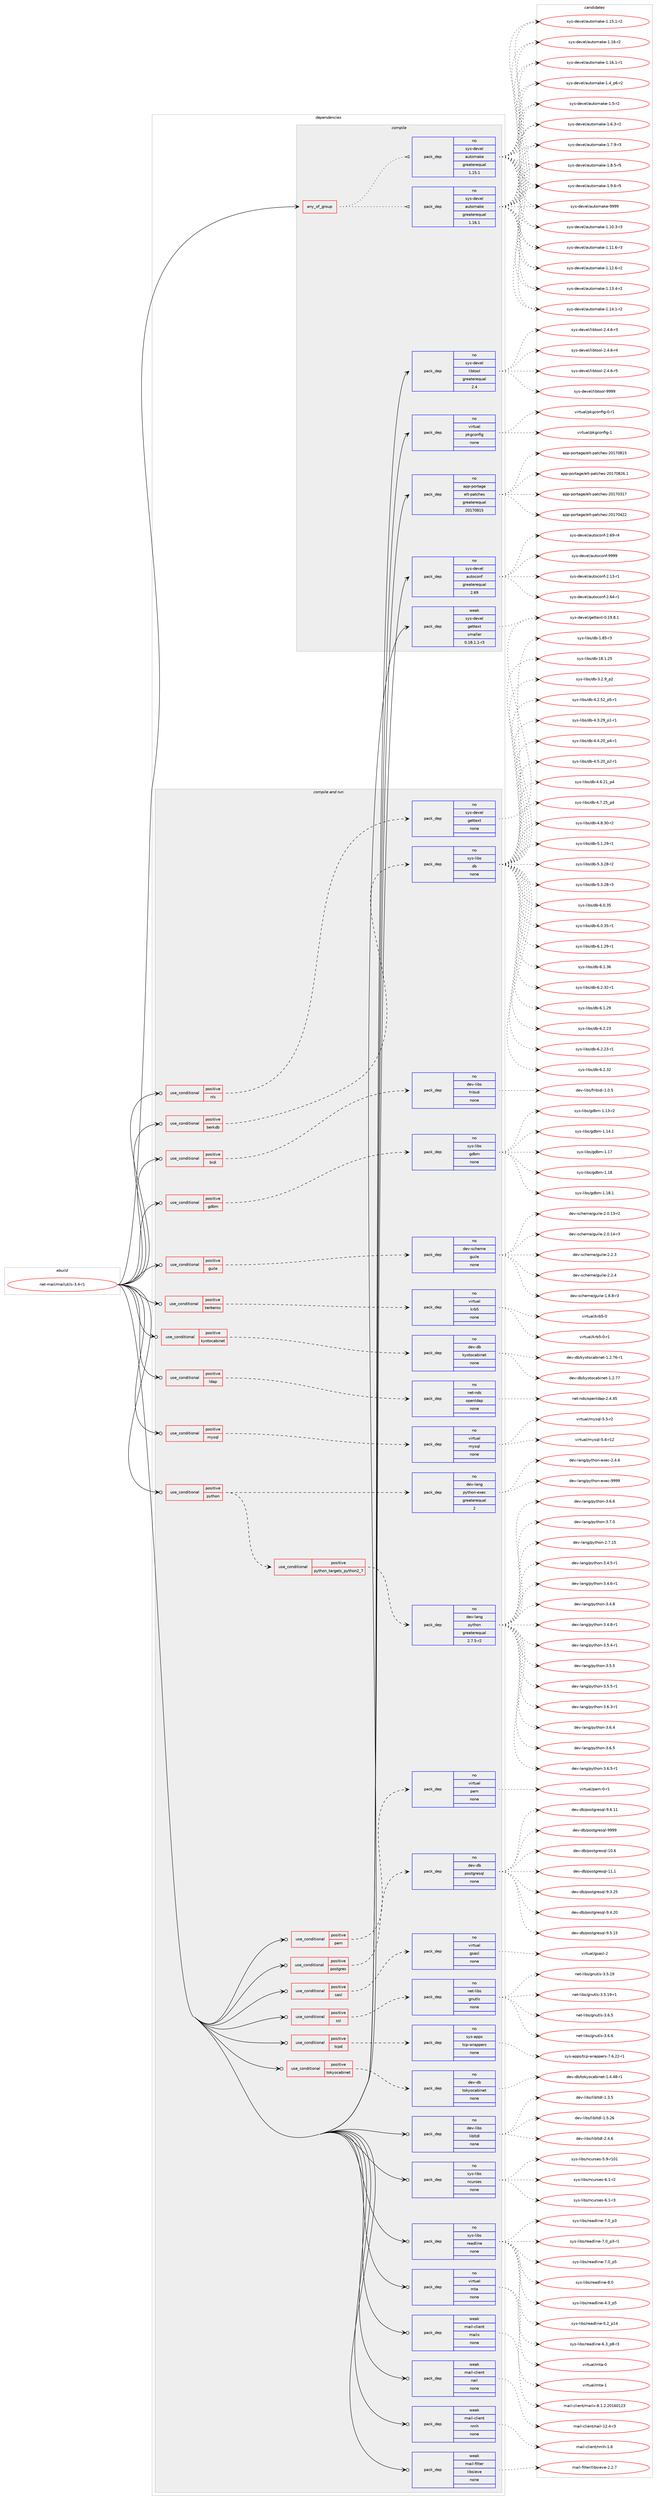 digraph prolog {

# *************
# Graph options
# *************

newrank=true;
concentrate=true;
compound=true;
graph [rankdir=LR,fontname=Helvetica,fontsize=10,ranksep=1.5];#, ranksep=2.5, nodesep=0.2];
edge  [arrowhead=vee];
node  [fontname=Helvetica,fontsize=10];

# **********
# The ebuild
# **********

subgraph cluster_leftcol {
color=gray;
rank=same;
label=<<i>ebuild</i>>;
id [label="net-mail/mailutils-3.4-r1", color=red, width=4, href="../net-mail/mailutils-3.4-r1.svg"];
}

# ****************
# The dependencies
# ****************

subgraph cluster_midcol {
color=gray;
label=<<i>dependencies</i>>;
subgraph cluster_compile {
fillcolor="#eeeeee";
style=filled;
label=<<i>compile</i>>;
subgraph any108 {
dependency3806 [label=<<TABLE BORDER="0" CELLBORDER="1" CELLSPACING="0" CELLPADDING="4"><TR><TD CELLPADDING="10">any_of_group</TD></TR></TABLE>>, shape=none, color=red];subgraph pack3056 {
dependency3807 [label=<<TABLE BORDER="0" CELLBORDER="1" CELLSPACING="0" CELLPADDING="4" WIDTH="220"><TR><TD ROWSPAN="6" CELLPADDING="30">pack_dep</TD></TR><TR><TD WIDTH="110">no</TD></TR><TR><TD>sys-devel</TD></TR><TR><TD>automake</TD></TR><TR><TD>greaterequal</TD></TR><TR><TD>1.16.1</TD></TR></TABLE>>, shape=none, color=blue];
}
dependency3806:e -> dependency3807:w [weight=20,style="dotted",arrowhead="oinv"];
subgraph pack3057 {
dependency3808 [label=<<TABLE BORDER="0" CELLBORDER="1" CELLSPACING="0" CELLPADDING="4" WIDTH="220"><TR><TD ROWSPAN="6" CELLPADDING="30">pack_dep</TD></TR><TR><TD WIDTH="110">no</TD></TR><TR><TD>sys-devel</TD></TR><TR><TD>automake</TD></TR><TR><TD>greaterequal</TD></TR><TR><TD>1.15.1</TD></TR></TABLE>>, shape=none, color=blue];
}
dependency3806:e -> dependency3808:w [weight=20,style="dotted",arrowhead="oinv"];
}
id:e -> dependency3806:w [weight=20,style="solid",arrowhead="vee"];
subgraph pack3058 {
dependency3809 [label=<<TABLE BORDER="0" CELLBORDER="1" CELLSPACING="0" CELLPADDING="4" WIDTH="220"><TR><TD ROWSPAN="6" CELLPADDING="30">pack_dep</TD></TR><TR><TD WIDTH="110">no</TD></TR><TR><TD>app-portage</TD></TR><TR><TD>elt-patches</TD></TR><TR><TD>greaterequal</TD></TR><TR><TD>20170815</TD></TR></TABLE>>, shape=none, color=blue];
}
id:e -> dependency3809:w [weight=20,style="solid",arrowhead="vee"];
subgraph pack3059 {
dependency3810 [label=<<TABLE BORDER="0" CELLBORDER="1" CELLSPACING="0" CELLPADDING="4" WIDTH="220"><TR><TD ROWSPAN="6" CELLPADDING="30">pack_dep</TD></TR><TR><TD WIDTH="110">no</TD></TR><TR><TD>sys-devel</TD></TR><TR><TD>autoconf</TD></TR><TR><TD>greaterequal</TD></TR><TR><TD>2.69</TD></TR></TABLE>>, shape=none, color=blue];
}
id:e -> dependency3810:w [weight=20,style="solid",arrowhead="vee"];
subgraph pack3060 {
dependency3811 [label=<<TABLE BORDER="0" CELLBORDER="1" CELLSPACING="0" CELLPADDING="4" WIDTH="220"><TR><TD ROWSPAN="6" CELLPADDING="30">pack_dep</TD></TR><TR><TD WIDTH="110">no</TD></TR><TR><TD>sys-devel</TD></TR><TR><TD>libtool</TD></TR><TR><TD>greaterequal</TD></TR><TR><TD>2.4</TD></TR></TABLE>>, shape=none, color=blue];
}
id:e -> dependency3811:w [weight=20,style="solid",arrowhead="vee"];
subgraph pack3061 {
dependency3812 [label=<<TABLE BORDER="0" CELLBORDER="1" CELLSPACING="0" CELLPADDING="4" WIDTH="220"><TR><TD ROWSPAN="6" CELLPADDING="30">pack_dep</TD></TR><TR><TD WIDTH="110">no</TD></TR><TR><TD>virtual</TD></TR><TR><TD>pkgconfig</TD></TR><TR><TD>none</TD></TR><TR><TD></TD></TR></TABLE>>, shape=none, color=blue];
}
id:e -> dependency3812:w [weight=20,style="solid",arrowhead="vee"];
subgraph pack3062 {
dependency3813 [label=<<TABLE BORDER="0" CELLBORDER="1" CELLSPACING="0" CELLPADDING="4" WIDTH="220"><TR><TD ROWSPAN="6" CELLPADDING="30">pack_dep</TD></TR><TR><TD WIDTH="110">weak</TD></TR><TR><TD>sys-devel</TD></TR><TR><TD>gettext</TD></TR><TR><TD>smaller</TD></TR><TR><TD>0.18.1.1-r3</TD></TR></TABLE>>, shape=none, color=blue];
}
id:e -> dependency3813:w [weight=20,style="solid",arrowhead="vee"];
}
subgraph cluster_compileandrun {
fillcolor="#eeeeee";
style=filled;
label=<<i>compile and run</i>>;
subgraph cond641 {
dependency3814 [label=<<TABLE BORDER="0" CELLBORDER="1" CELLSPACING="0" CELLPADDING="4"><TR><TD ROWSPAN="3" CELLPADDING="10">use_conditional</TD></TR><TR><TD>positive</TD></TR><TR><TD>berkdb</TD></TR></TABLE>>, shape=none, color=red];
subgraph pack3063 {
dependency3815 [label=<<TABLE BORDER="0" CELLBORDER="1" CELLSPACING="0" CELLPADDING="4" WIDTH="220"><TR><TD ROWSPAN="6" CELLPADDING="30">pack_dep</TD></TR><TR><TD WIDTH="110">no</TD></TR><TR><TD>sys-libs</TD></TR><TR><TD>db</TD></TR><TR><TD>none</TD></TR><TR><TD></TD></TR></TABLE>>, shape=none, color=blue];
}
dependency3814:e -> dependency3815:w [weight=20,style="dashed",arrowhead="vee"];
}
id:e -> dependency3814:w [weight=20,style="solid",arrowhead="odotvee"];
subgraph cond642 {
dependency3816 [label=<<TABLE BORDER="0" CELLBORDER="1" CELLSPACING="0" CELLPADDING="4"><TR><TD ROWSPAN="3" CELLPADDING="10">use_conditional</TD></TR><TR><TD>positive</TD></TR><TR><TD>bidi</TD></TR></TABLE>>, shape=none, color=red];
subgraph pack3064 {
dependency3817 [label=<<TABLE BORDER="0" CELLBORDER="1" CELLSPACING="0" CELLPADDING="4" WIDTH="220"><TR><TD ROWSPAN="6" CELLPADDING="30">pack_dep</TD></TR><TR><TD WIDTH="110">no</TD></TR><TR><TD>dev-libs</TD></TR><TR><TD>fribidi</TD></TR><TR><TD>none</TD></TR><TR><TD></TD></TR></TABLE>>, shape=none, color=blue];
}
dependency3816:e -> dependency3817:w [weight=20,style="dashed",arrowhead="vee"];
}
id:e -> dependency3816:w [weight=20,style="solid",arrowhead="odotvee"];
subgraph cond643 {
dependency3818 [label=<<TABLE BORDER="0" CELLBORDER="1" CELLSPACING="0" CELLPADDING="4"><TR><TD ROWSPAN="3" CELLPADDING="10">use_conditional</TD></TR><TR><TD>positive</TD></TR><TR><TD>gdbm</TD></TR></TABLE>>, shape=none, color=red];
subgraph pack3065 {
dependency3819 [label=<<TABLE BORDER="0" CELLBORDER="1" CELLSPACING="0" CELLPADDING="4" WIDTH="220"><TR><TD ROWSPAN="6" CELLPADDING="30">pack_dep</TD></TR><TR><TD WIDTH="110">no</TD></TR><TR><TD>sys-libs</TD></TR><TR><TD>gdbm</TD></TR><TR><TD>none</TD></TR><TR><TD></TD></TR></TABLE>>, shape=none, color=blue];
}
dependency3818:e -> dependency3819:w [weight=20,style="dashed",arrowhead="vee"];
}
id:e -> dependency3818:w [weight=20,style="solid",arrowhead="odotvee"];
subgraph cond644 {
dependency3820 [label=<<TABLE BORDER="0" CELLBORDER="1" CELLSPACING="0" CELLPADDING="4"><TR><TD ROWSPAN="3" CELLPADDING="10">use_conditional</TD></TR><TR><TD>positive</TD></TR><TR><TD>guile</TD></TR></TABLE>>, shape=none, color=red];
subgraph pack3066 {
dependency3821 [label=<<TABLE BORDER="0" CELLBORDER="1" CELLSPACING="0" CELLPADDING="4" WIDTH="220"><TR><TD ROWSPAN="6" CELLPADDING="30">pack_dep</TD></TR><TR><TD WIDTH="110">no</TD></TR><TR><TD>dev-scheme</TD></TR><TR><TD>guile</TD></TR><TR><TD>none</TD></TR><TR><TD></TD></TR></TABLE>>, shape=none, color=blue];
}
dependency3820:e -> dependency3821:w [weight=20,style="dashed",arrowhead="vee"];
}
id:e -> dependency3820:w [weight=20,style="solid",arrowhead="odotvee"];
subgraph cond645 {
dependency3822 [label=<<TABLE BORDER="0" CELLBORDER="1" CELLSPACING="0" CELLPADDING="4"><TR><TD ROWSPAN="3" CELLPADDING="10">use_conditional</TD></TR><TR><TD>positive</TD></TR><TR><TD>kerberos</TD></TR></TABLE>>, shape=none, color=red];
subgraph pack3067 {
dependency3823 [label=<<TABLE BORDER="0" CELLBORDER="1" CELLSPACING="0" CELLPADDING="4" WIDTH="220"><TR><TD ROWSPAN="6" CELLPADDING="30">pack_dep</TD></TR><TR><TD WIDTH="110">no</TD></TR><TR><TD>virtual</TD></TR><TR><TD>krb5</TD></TR><TR><TD>none</TD></TR><TR><TD></TD></TR></TABLE>>, shape=none, color=blue];
}
dependency3822:e -> dependency3823:w [weight=20,style="dashed",arrowhead="vee"];
}
id:e -> dependency3822:w [weight=20,style="solid",arrowhead="odotvee"];
subgraph cond646 {
dependency3824 [label=<<TABLE BORDER="0" CELLBORDER="1" CELLSPACING="0" CELLPADDING="4"><TR><TD ROWSPAN="3" CELLPADDING="10">use_conditional</TD></TR><TR><TD>positive</TD></TR><TR><TD>kyotocabinet</TD></TR></TABLE>>, shape=none, color=red];
subgraph pack3068 {
dependency3825 [label=<<TABLE BORDER="0" CELLBORDER="1" CELLSPACING="0" CELLPADDING="4" WIDTH="220"><TR><TD ROWSPAN="6" CELLPADDING="30">pack_dep</TD></TR><TR><TD WIDTH="110">no</TD></TR><TR><TD>dev-db</TD></TR><TR><TD>kyotocabinet</TD></TR><TR><TD>none</TD></TR><TR><TD></TD></TR></TABLE>>, shape=none, color=blue];
}
dependency3824:e -> dependency3825:w [weight=20,style="dashed",arrowhead="vee"];
}
id:e -> dependency3824:w [weight=20,style="solid",arrowhead="odotvee"];
subgraph cond647 {
dependency3826 [label=<<TABLE BORDER="0" CELLBORDER="1" CELLSPACING="0" CELLPADDING="4"><TR><TD ROWSPAN="3" CELLPADDING="10">use_conditional</TD></TR><TR><TD>positive</TD></TR><TR><TD>ldap</TD></TR></TABLE>>, shape=none, color=red];
subgraph pack3069 {
dependency3827 [label=<<TABLE BORDER="0" CELLBORDER="1" CELLSPACING="0" CELLPADDING="4" WIDTH="220"><TR><TD ROWSPAN="6" CELLPADDING="30">pack_dep</TD></TR><TR><TD WIDTH="110">no</TD></TR><TR><TD>net-nds</TD></TR><TR><TD>openldap</TD></TR><TR><TD>none</TD></TR><TR><TD></TD></TR></TABLE>>, shape=none, color=blue];
}
dependency3826:e -> dependency3827:w [weight=20,style="dashed",arrowhead="vee"];
}
id:e -> dependency3826:w [weight=20,style="solid",arrowhead="odotvee"];
subgraph cond648 {
dependency3828 [label=<<TABLE BORDER="0" CELLBORDER="1" CELLSPACING="0" CELLPADDING="4"><TR><TD ROWSPAN="3" CELLPADDING="10">use_conditional</TD></TR><TR><TD>positive</TD></TR><TR><TD>mysql</TD></TR></TABLE>>, shape=none, color=red];
subgraph pack3070 {
dependency3829 [label=<<TABLE BORDER="0" CELLBORDER="1" CELLSPACING="0" CELLPADDING="4" WIDTH="220"><TR><TD ROWSPAN="6" CELLPADDING="30">pack_dep</TD></TR><TR><TD WIDTH="110">no</TD></TR><TR><TD>virtual</TD></TR><TR><TD>mysql</TD></TR><TR><TD>none</TD></TR><TR><TD></TD></TR></TABLE>>, shape=none, color=blue];
}
dependency3828:e -> dependency3829:w [weight=20,style="dashed",arrowhead="vee"];
}
id:e -> dependency3828:w [weight=20,style="solid",arrowhead="odotvee"];
subgraph cond649 {
dependency3830 [label=<<TABLE BORDER="0" CELLBORDER="1" CELLSPACING="0" CELLPADDING="4"><TR><TD ROWSPAN="3" CELLPADDING="10">use_conditional</TD></TR><TR><TD>positive</TD></TR><TR><TD>nls</TD></TR></TABLE>>, shape=none, color=red];
subgraph pack3071 {
dependency3831 [label=<<TABLE BORDER="0" CELLBORDER="1" CELLSPACING="0" CELLPADDING="4" WIDTH="220"><TR><TD ROWSPAN="6" CELLPADDING="30">pack_dep</TD></TR><TR><TD WIDTH="110">no</TD></TR><TR><TD>sys-devel</TD></TR><TR><TD>gettext</TD></TR><TR><TD>none</TD></TR><TR><TD></TD></TR></TABLE>>, shape=none, color=blue];
}
dependency3830:e -> dependency3831:w [weight=20,style="dashed",arrowhead="vee"];
}
id:e -> dependency3830:w [weight=20,style="solid",arrowhead="odotvee"];
subgraph cond650 {
dependency3832 [label=<<TABLE BORDER="0" CELLBORDER="1" CELLSPACING="0" CELLPADDING="4"><TR><TD ROWSPAN="3" CELLPADDING="10">use_conditional</TD></TR><TR><TD>positive</TD></TR><TR><TD>pam</TD></TR></TABLE>>, shape=none, color=red];
subgraph pack3072 {
dependency3833 [label=<<TABLE BORDER="0" CELLBORDER="1" CELLSPACING="0" CELLPADDING="4" WIDTH="220"><TR><TD ROWSPAN="6" CELLPADDING="30">pack_dep</TD></TR><TR><TD WIDTH="110">no</TD></TR><TR><TD>virtual</TD></TR><TR><TD>pam</TD></TR><TR><TD>none</TD></TR><TR><TD></TD></TR></TABLE>>, shape=none, color=blue];
}
dependency3832:e -> dependency3833:w [weight=20,style="dashed",arrowhead="vee"];
}
id:e -> dependency3832:w [weight=20,style="solid",arrowhead="odotvee"];
subgraph cond651 {
dependency3834 [label=<<TABLE BORDER="0" CELLBORDER="1" CELLSPACING="0" CELLPADDING="4"><TR><TD ROWSPAN="3" CELLPADDING="10">use_conditional</TD></TR><TR><TD>positive</TD></TR><TR><TD>postgres</TD></TR></TABLE>>, shape=none, color=red];
subgraph pack3073 {
dependency3835 [label=<<TABLE BORDER="0" CELLBORDER="1" CELLSPACING="0" CELLPADDING="4" WIDTH="220"><TR><TD ROWSPAN="6" CELLPADDING="30">pack_dep</TD></TR><TR><TD WIDTH="110">no</TD></TR><TR><TD>dev-db</TD></TR><TR><TD>postgresql</TD></TR><TR><TD>none</TD></TR><TR><TD></TD></TR></TABLE>>, shape=none, color=blue];
}
dependency3834:e -> dependency3835:w [weight=20,style="dashed",arrowhead="vee"];
}
id:e -> dependency3834:w [weight=20,style="solid",arrowhead="odotvee"];
subgraph cond652 {
dependency3836 [label=<<TABLE BORDER="0" CELLBORDER="1" CELLSPACING="0" CELLPADDING="4"><TR><TD ROWSPAN="3" CELLPADDING="10">use_conditional</TD></TR><TR><TD>positive</TD></TR><TR><TD>python</TD></TR></TABLE>>, shape=none, color=red];
subgraph cond653 {
dependency3837 [label=<<TABLE BORDER="0" CELLBORDER="1" CELLSPACING="0" CELLPADDING="4"><TR><TD ROWSPAN="3" CELLPADDING="10">use_conditional</TD></TR><TR><TD>positive</TD></TR><TR><TD>python_targets_python2_7</TD></TR></TABLE>>, shape=none, color=red];
subgraph pack3074 {
dependency3838 [label=<<TABLE BORDER="0" CELLBORDER="1" CELLSPACING="0" CELLPADDING="4" WIDTH="220"><TR><TD ROWSPAN="6" CELLPADDING="30">pack_dep</TD></TR><TR><TD WIDTH="110">no</TD></TR><TR><TD>dev-lang</TD></TR><TR><TD>python</TD></TR><TR><TD>greaterequal</TD></TR><TR><TD>2.7.5-r2</TD></TR></TABLE>>, shape=none, color=blue];
}
dependency3837:e -> dependency3838:w [weight=20,style="dashed",arrowhead="vee"];
}
dependency3836:e -> dependency3837:w [weight=20,style="dashed",arrowhead="vee"];
subgraph pack3075 {
dependency3839 [label=<<TABLE BORDER="0" CELLBORDER="1" CELLSPACING="0" CELLPADDING="4" WIDTH="220"><TR><TD ROWSPAN="6" CELLPADDING="30">pack_dep</TD></TR><TR><TD WIDTH="110">no</TD></TR><TR><TD>dev-lang</TD></TR><TR><TD>python-exec</TD></TR><TR><TD>greaterequal</TD></TR><TR><TD>2</TD></TR></TABLE>>, shape=none, color=blue];
}
dependency3836:e -> dependency3839:w [weight=20,style="dashed",arrowhead="vee"];
}
id:e -> dependency3836:w [weight=20,style="solid",arrowhead="odotvee"];
subgraph cond654 {
dependency3840 [label=<<TABLE BORDER="0" CELLBORDER="1" CELLSPACING="0" CELLPADDING="4"><TR><TD ROWSPAN="3" CELLPADDING="10">use_conditional</TD></TR><TR><TD>positive</TD></TR><TR><TD>sasl</TD></TR></TABLE>>, shape=none, color=red];
subgraph pack3076 {
dependency3841 [label=<<TABLE BORDER="0" CELLBORDER="1" CELLSPACING="0" CELLPADDING="4" WIDTH="220"><TR><TD ROWSPAN="6" CELLPADDING="30">pack_dep</TD></TR><TR><TD WIDTH="110">no</TD></TR><TR><TD>virtual</TD></TR><TR><TD>gsasl</TD></TR><TR><TD>none</TD></TR><TR><TD></TD></TR></TABLE>>, shape=none, color=blue];
}
dependency3840:e -> dependency3841:w [weight=20,style="dashed",arrowhead="vee"];
}
id:e -> dependency3840:w [weight=20,style="solid",arrowhead="odotvee"];
subgraph cond655 {
dependency3842 [label=<<TABLE BORDER="0" CELLBORDER="1" CELLSPACING="0" CELLPADDING="4"><TR><TD ROWSPAN="3" CELLPADDING="10">use_conditional</TD></TR><TR><TD>positive</TD></TR><TR><TD>ssl</TD></TR></TABLE>>, shape=none, color=red];
subgraph pack3077 {
dependency3843 [label=<<TABLE BORDER="0" CELLBORDER="1" CELLSPACING="0" CELLPADDING="4" WIDTH="220"><TR><TD ROWSPAN="6" CELLPADDING="30">pack_dep</TD></TR><TR><TD WIDTH="110">no</TD></TR><TR><TD>net-libs</TD></TR><TR><TD>gnutls</TD></TR><TR><TD>none</TD></TR><TR><TD></TD></TR></TABLE>>, shape=none, color=blue];
}
dependency3842:e -> dependency3843:w [weight=20,style="dashed",arrowhead="vee"];
}
id:e -> dependency3842:w [weight=20,style="solid",arrowhead="odotvee"];
subgraph cond656 {
dependency3844 [label=<<TABLE BORDER="0" CELLBORDER="1" CELLSPACING="0" CELLPADDING="4"><TR><TD ROWSPAN="3" CELLPADDING="10">use_conditional</TD></TR><TR><TD>positive</TD></TR><TR><TD>tcpd</TD></TR></TABLE>>, shape=none, color=red];
subgraph pack3078 {
dependency3845 [label=<<TABLE BORDER="0" CELLBORDER="1" CELLSPACING="0" CELLPADDING="4" WIDTH="220"><TR><TD ROWSPAN="6" CELLPADDING="30">pack_dep</TD></TR><TR><TD WIDTH="110">no</TD></TR><TR><TD>sys-apps</TD></TR><TR><TD>tcp-wrappers</TD></TR><TR><TD>none</TD></TR><TR><TD></TD></TR></TABLE>>, shape=none, color=blue];
}
dependency3844:e -> dependency3845:w [weight=20,style="dashed",arrowhead="vee"];
}
id:e -> dependency3844:w [weight=20,style="solid",arrowhead="odotvee"];
subgraph cond657 {
dependency3846 [label=<<TABLE BORDER="0" CELLBORDER="1" CELLSPACING="0" CELLPADDING="4"><TR><TD ROWSPAN="3" CELLPADDING="10">use_conditional</TD></TR><TR><TD>positive</TD></TR><TR><TD>tokyocabinet</TD></TR></TABLE>>, shape=none, color=red];
subgraph pack3079 {
dependency3847 [label=<<TABLE BORDER="0" CELLBORDER="1" CELLSPACING="0" CELLPADDING="4" WIDTH="220"><TR><TD ROWSPAN="6" CELLPADDING="30">pack_dep</TD></TR><TR><TD WIDTH="110">no</TD></TR><TR><TD>dev-db</TD></TR><TR><TD>tokyocabinet</TD></TR><TR><TD>none</TD></TR><TR><TD></TD></TR></TABLE>>, shape=none, color=blue];
}
dependency3846:e -> dependency3847:w [weight=20,style="dashed",arrowhead="vee"];
}
id:e -> dependency3846:w [weight=20,style="solid",arrowhead="odotvee"];
subgraph pack3080 {
dependency3848 [label=<<TABLE BORDER="0" CELLBORDER="1" CELLSPACING="0" CELLPADDING="4" WIDTH="220"><TR><TD ROWSPAN="6" CELLPADDING="30">pack_dep</TD></TR><TR><TD WIDTH="110">no</TD></TR><TR><TD>dev-libs</TD></TR><TR><TD>libltdl</TD></TR><TR><TD>none</TD></TR><TR><TD></TD></TR></TABLE>>, shape=none, color=blue];
}
id:e -> dependency3848:w [weight=20,style="solid",arrowhead="odotvee"];
subgraph pack3081 {
dependency3849 [label=<<TABLE BORDER="0" CELLBORDER="1" CELLSPACING="0" CELLPADDING="4" WIDTH="220"><TR><TD ROWSPAN="6" CELLPADDING="30">pack_dep</TD></TR><TR><TD WIDTH="110">no</TD></TR><TR><TD>sys-libs</TD></TR><TR><TD>ncurses</TD></TR><TR><TD>none</TD></TR><TR><TD></TD></TR></TABLE>>, shape=none, color=blue];
}
id:e -> dependency3849:w [weight=20,style="solid",arrowhead="odotvee"];
subgraph pack3082 {
dependency3850 [label=<<TABLE BORDER="0" CELLBORDER="1" CELLSPACING="0" CELLPADDING="4" WIDTH="220"><TR><TD ROWSPAN="6" CELLPADDING="30">pack_dep</TD></TR><TR><TD WIDTH="110">no</TD></TR><TR><TD>sys-libs</TD></TR><TR><TD>readline</TD></TR><TR><TD>none</TD></TR><TR><TD></TD></TR></TABLE>>, shape=none, color=blue];
}
id:e -> dependency3850:w [weight=20,style="solid",arrowhead="odotvee"];
subgraph pack3083 {
dependency3851 [label=<<TABLE BORDER="0" CELLBORDER="1" CELLSPACING="0" CELLPADDING="4" WIDTH="220"><TR><TD ROWSPAN="6" CELLPADDING="30">pack_dep</TD></TR><TR><TD WIDTH="110">no</TD></TR><TR><TD>virtual</TD></TR><TR><TD>mta</TD></TR><TR><TD>none</TD></TR><TR><TD></TD></TR></TABLE>>, shape=none, color=blue];
}
id:e -> dependency3851:w [weight=20,style="solid",arrowhead="odotvee"];
subgraph pack3084 {
dependency3852 [label=<<TABLE BORDER="0" CELLBORDER="1" CELLSPACING="0" CELLPADDING="4" WIDTH="220"><TR><TD ROWSPAN="6" CELLPADDING="30">pack_dep</TD></TR><TR><TD WIDTH="110">weak</TD></TR><TR><TD>mail-client</TD></TR><TR><TD>mailx</TD></TR><TR><TD>none</TD></TR><TR><TD></TD></TR></TABLE>>, shape=none, color=blue];
}
id:e -> dependency3852:w [weight=20,style="solid",arrowhead="odotvee"];
subgraph pack3085 {
dependency3853 [label=<<TABLE BORDER="0" CELLBORDER="1" CELLSPACING="0" CELLPADDING="4" WIDTH="220"><TR><TD ROWSPAN="6" CELLPADDING="30">pack_dep</TD></TR><TR><TD WIDTH="110">weak</TD></TR><TR><TD>mail-client</TD></TR><TR><TD>nail</TD></TR><TR><TD>none</TD></TR><TR><TD></TD></TR></TABLE>>, shape=none, color=blue];
}
id:e -> dependency3853:w [weight=20,style="solid",arrowhead="odotvee"];
subgraph pack3086 {
dependency3854 [label=<<TABLE BORDER="0" CELLBORDER="1" CELLSPACING="0" CELLPADDING="4" WIDTH="220"><TR><TD ROWSPAN="6" CELLPADDING="30">pack_dep</TD></TR><TR><TD WIDTH="110">weak</TD></TR><TR><TD>mail-client</TD></TR><TR><TD>nmh</TD></TR><TR><TD>none</TD></TR><TR><TD></TD></TR></TABLE>>, shape=none, color=blue];
}
id:e -> dependency3854:w [weight=20,style="solid",arrowhead="odotvee"];
subgraph pack3087 {
dependency3855 [label=<<TABLE BORDER="0" CELLBORDER="1" CELLSPACING="0" CELLPADDING="4" WIDTH="220"><TR><TD ROWSPAN="6" CELLPADDING="30">pack_dep</TD></TR><TR><TD WIDTH="110">weak</TD></TR><TR><TD>mail-filter</TD></TR><TR><TD>libsieve</TD></TR><TR><TD>none</TD></TR><TR><TD></TD></TR></TABLE>>, shape=none, color=blue];
}
id:e -> dependency3855:w [weight=20,style="solid",arrowhead="odotvee"];
}
subgraph cluster_run {
fillcolor="#eeeeee";
style=filled;
label=<<i>run</i>>;
}
}

# **************
# The candidates
# **************

subgraph cluster_choices {
rank=same;
color=gray;
label=<<i>candidates</i>>;

subgraph choice3056 {
color=black;
nodesep=1;
choice11512111545100101118101108479711711611110997107101454946494846514511451 [label="sys-devel/automake-1.10.3-r3", color=red, width=4,href="../sys-devel/automake-1.10.3-r3.svg"];
choice11512111545100101118101108479711711611110997107101454946494946544511451 [label="sys-devel/automake-1.11.6-r3", color=red, width=4,href="../sys-devel/automake-1.11.6-r3.svg"];
choice11512111545100101118101108479711711611110997107101454946495046544511450 [label="sys-devel/automake-1.12.6-r2", color=red, width=4,href="../sys-devel/automake-1.12.6-r2.svg"];
choice11512111545100101118101108479711711611110997107101454946495146524511450 [label="sys-devel/automake-1.13.4-r2", color=red, width=4,href="../sys-devel/automake-1.13.4-r2.svg"];
choice11512111545100101118101108479711711611110997107101454946495246494511450 [label="sys-devel/automake-1.14.1-r2", color=red, width=4,href="../sys-devel/automake-1.14.1-r2.svg"];
choice11512111545100101118101108479711711611110997107101454946495346494511450 [label="sys-devel/automake-1.15.1-r2", color=red, width=4,href="../sys-devel/automake-1.15.1-r2.svg"];
choice1151211154510010111810110847971171161111099710710145494649544511450 [label="sys-devel/automake-1.16-r2", color=red, width=4,href="../sys-devel/automake-1.16-r2.svg"];
choice11512111545100101118101108479711711611110997107101454946495446494511449 [label="sys-devel/automake-1.16.1-r1", color=red, width=4,href="../sys-devel/automake-1.16.1-r1.svg"];
choice115121115451001011181011084797117116111109971071014549465295112544511450 [label="sys-devel/automake-1.4_p6-r2", color=red, width=4,href="../sys-devel/automake-1.4_p6-r2.svg"];
choice11512111545100101118101108479711711611110997107101454946534511450 [label="sys-devel/automake-1.5-r2", color=red, width=4,href="../sys-devel/automake-1.5-r2.svg"];
choice115121115451001011181011084797117116111109971071014549465446514511450 [label="sys-devel/automake-1.6.3-r2", color=red, width=4,href="../sys-devel/automake-1.6.3-r2.svg"];
choice115121115451001011181011084797117116111109971071014549465546574511451 [label="sys-devel/automake-1.7.9-r3", color=red, width=4,href="../sys-devel/automake-1.7.9-r3.svg"];
choice115121115451001011181011084797117116111109971071014549465646534511453 [label="sys-devel/automake-1.8.5-r5", color=red, width=4,href="../sys-devel/automake-1.8.5-r5.svg"];
choice115121115451001011181011084797117116111109971071014549465746544511453 [label="sys-devel/automake-1.9.6-r5", color=red, width=4,href="../sys-devel/automake-1.9.6-r5.svg"];
choice115121115451001011181011084797117116111109971071014557575757 [label="sys-devel/automake-9999", color=red, width=4,href="../sys-devel/automake-9999.svg"];
dependency3807:e -> choice11512111545100101118101108479711711611110997107101454946494846514511451:w [style=dotted,weight="100"];
dependency3807:e -> choice11512111545100101118101108479711711611110997107101454946494946544511451:w [style=dotted,weight="100"];
dependency3807:e -> choice11512111545100101118101108479711711611110997107101454946495046544511450:w [style=dotted,weight="100"];
dependency3807:e -> choice11512111545100101118101108479711711611110997107101454946495146524511450:w [style=dotted,weight="100"];
dependency3807:e -> choice11512111545100101118101108479711711611110997107101454946495246494511450:w [style=dotted,weight="100"];
dependency3807:e -> choice11512111545100101118101108479711711611110997107101454946495346494511450:w [style=dotted,weight="100"];
dependency3807:e -> choice1151211154510010111810110847971171161111099710710145494649544511450:w [style=dotted,weight="100"];
dependency3807:e -> choice11512111545100101118101108479711711611110997107101454946495446494511449:w [style=dotted,weight="100"];
dependency3807:e -> choice115121115451001011181011084797117116111109971071014549465295112544511450:w [style=dotted,weight="100"];
dependency3807:e -> choice11512111545100101118101108479711711611110997107101454946534511450:w [style=dotted,weight="100"];
dependency3807:e -> choice115121115451001011181011084797117116111109971071014549465446514511450:w [style=dotted,weight="100"];
dependency3807:e -> choice115121115451001011181011084797117116111109971071014549465546574511451:w [style=dotted,weight="100"];
dependency3807:e -> choice115121115451001011181011084797117116111109971071014549465646534511453:w [style=dotted,weight="100"];
dependency3807:e -> choice115121115451001011181011084797117116111109971071014549465746544511453:w [style=dotted,weight="100"];
dependency3807:e -> choice115121115451001011181011084797117116111109971071014557575757:w [style=dotted,weight="100"];
}
subgraph choice3057 {
color=black;
nodesep=1;
choice11512111545100101118101108479711711611110997107101454946494846514511451 [label="sys-devel/automake-1.10.3-r3", color=red, width=4,href="../sys-devel/automake-1.10.3-r3.svg"];
choice11512111545100101118101108479711711611110997107101454946494946544511451 [label="sys-devel/automake-1.11.6-r3", color=red, width=4,href="../sys-devel/automake-1.11.6-r3.svg"];
choice11512111545100101118101108479711711611110997107101454946495046544511450 [label="sys-devel/automake-1.12.6-r2", color=red, width=4,href="../sys-devel/automake-1.12.6-r2.svg"];
choice11512111545100101118101108479711711611110997107101454946495146524511450 [label="sys-devel/automake-1.13.4-r2", color=red, width=4,href="../sys-devel/automake-1.13.4-r2.svg"];
choice11512111545100101118101108479711711611110997107101454946495246494511450 [label="sys-devel/automake-1.14.1-r2", color=red, width=4,href="../sys-devel/automake-1.14.1-r2.svg"];
choice11512111545100101118101108479711711611110997107101454946495346494511450 [label="sys-devel/automake-1.15.1-r2", color=red, width=4,href="../sys-devel/automake-1.15.1-r2.svg"];
choice1151211154510010111810110847971171161111099710710145494649544511450 [label="sys-devel/automake-1.16-r2", color=red, width=4,href="../sys-devel/automake-1.16-r2.svg"];
choice11512111545100101118101108479711711611110997107101454946495446494511449 [label="sys-devel/automake-1.16.1-r1", color=red, width=4,href="../sys-devel/automake-1.16.1-r1.svg"];
choice115121115451001011181011084797117116111109971071014549465295112544511450 [label="sys-devel/automake-1.4_p6-r2", color=red, width=4,href="../sys-devel/automake-1.4_p6-r2.svg"];
choice11512111545100101118101108479711711611110997107101454946534511450 [label="sys-devel/automake-1.5-r2", color=red, width=4,href="../sys-devel/automake-1.5-r2.svg"];
choice115121115451001011181011084797117116111109971071014549465446514511450 [label="sys-devel/automake-1.6.3-r2", color=red, width=4,href="../sys-devel/automake-1.6.3-r2.svg"];
choice115121115451001011181011084797117116111109971071014549465546574511451 [label="sys-devel/automake-1.7.9-r3", color=red, width=4,href="../sys-devel/automake-1.7.9-r3.svg"];
choice115121115451001011181011084797117116111109971071014549465646534511453 [label="sys-devel/automake-1.8.5-r5", color=red, width=4,href="../sys-devel/automake-1.8.5-r5.svg"];
choice115121115451001011181011084797117116111109971071014549465746544511453 [label="sys-devel/automake-1.9.6-r5", color=red, width=4,href="../sys-devel/automake-1.9.6-r5.svg"];
choice115121115451001011181011084797117116111109971071014557575757 [label="sys-devel/automake-9999", color=red, width=4,href="../sys-devel/automake-9999.svg"];
dependency3808:e -> choice11512111545100101118101108479711711611110997107101454946494846514511451:w [style=dotted,weight="100"];
dependency3808:e -> choice11512111545100101118101108479711711611110997107101454946494946544511451:w [style=dotted,weight="100"];
dependency3808:e -> choice11512111545100101118101108479711711611110997107101454946495046544511450:w [style=dotted,weight="100"];
dependency3808:e -> choice11512111545100101118101108479711711611110997107101454946495146524511450:w [style=dotted,weight="100"];
dependency3808:e -> choice11512111545100101118101108479711711611110997107101454946495246494511450:w [style=dotted,weight="100"];
dependency3808:e -> choice11512111545100101118101108479711711611110997107101454946495346494511450:w [style=dotted,weight="100"];
dependency3808:e -> choice1151211154510010111810110847971171161111099710710145494649544511450:w [style=dotted,weight="100"];
dependency3808:e -> choice11512111545100101118101108479711711611110997107101454946495446494511449:w [style=dotted,weight="100"];
dependency3808:e -> choice115121115451001011181011084797117116111109971071014549465295112544511450:w [style=dotted,weight="100"];
dependency3808:e -> choice11512111545100101118101108479711711611110997107101454946534511450:w [style=dotted,weight="100"];
dependency3808:e -> choice115121115451001011181011084797117116111109971071014549465446514511450:w [style=dotted,weight="100"];
dependency3808:e -> choice115121115451001011181011084797117116111109971071014549465546574511451:w [style=dotted,weight="100"];
dependency3808:e -> choice115121115451001011181011084797117116111109971071014549465646534511453:w [style=dotted,weight="100"];
dependency3808:e -> choice115121115451001011181011084797117116111109971071014549465746544511453:w [style=dotted,weight="100"];
dependency3808:e -> choice115121115451001011181011084797117116111109971071014557575757:w [style=dotted,weight="100"];
}
subgraph choice3058 {
color=black;
nodesep=1;
choice97112112451121111141169710310147101108116451129711699104101115455048495548514955 [label="app-portage/elt-patches-20170317", color=red, width=4,href="../app-portage/elt-patches-20170317.svg"];
choice97112112451121111141169710310147101108116451129711699104101115455048495548525050 [label="app-portage/elt-patches-20170422", color=red, width=4,href="../app-portage/elt-patches-20170422.svg"];
choice97112112451121111141169710310147101108116451129711699104101115455048495548564953 [label="app-portage/elt-patches-20170815", color=red, width=4,href="../app-portage/elt-patches-20170815.svg"];
choice971121124511211111411697103101471011081164511297116991041011154550484955485650544649 [label="app-portage/elt-patches-20170826.1", color=red, width=4,href="../app-portage/elt-patches-20170826.1.svg"];
dependency3809:e -> choice97112112451121111141169710310147101108116451129711699104101115455048495548514955:w [style=dotted,weight="100"];
dependency3809:e -> choice97112112451121111141169710310147101108116451129711699104101115455048495548525050:w [style=dotted,weight="100"];
dependency3809:e -> choice97112112451121111141169710310147101108116451129711699104101115455048495548564953:w [style=dotted,weight="100"];
dependency3809:e -> choice971121124511211111411697103101471011081164511297116991041011154550484955485650544649:w [style=dotted,weight="100"];
}
subgraph choice3059 {
color=black;
nodesep=1;
choice1151211154510010111810110847971171161119911111010245504649514511449 [label="sys-devel/autoconf-2.13-r1", color=red, width=4,href="../sys-devel/autoconf-2.13-r1.svg"];
choice1151211154510010111810110847971171161119911111010245504654524511449 [label="sys-devel/autoconf-2.64-r1", color=red, width=4,href="../sys-devel/autoconf-2.64-r1.svg"];
choice1151211154510010111810110847971171161119911111010245504654574511452 [label="sys-devel/autoconf-2.69-r4", color=red, width=4,href="../sys-devel/autoconf-2.69-r4.svg"];
choice115121115451001011181011084797117116111991111101024557575757 [label="sys-devel/autoconf-9999", color=red, width=4,href="../sys-devel/autoconf-9999.svg"];
dependency3810:e -> choice1151211154510010111810110847971171161119911111010245504649514511449:w [style=dotted,weight="100"];
dependency3810:e -> choice1151211154510010111810110847971171161119911111010245504654524511449:w [style=dotted,weight="100"];
dependency3810:e -> choice1151211154510010111810110847971171161119911111010245504654574511452:w [style=dotted,weight="100"];
dependency3810:e -> choice115121115451001011181011084797117116111991111101024557575757:w [style=dotted,weight="100"];
}
subgraph choice3060 {
color=black;
nodesep=1;
choice1151211154510010111810110847108105981161111111084550465246544511451 [label="sys-devel/libtool-2.4.6-r3", color=red, width=4,href="../sys-devel/libtool-2.4.6-r3.svg"];
choice1151211154510010111810110847108105981161111111084550465246544511452 [label="sys-devel/libtool-2.4.6-r4", color=red, width=4,href="../sys-devel/libtool-2.4.6-r4.svg"];
choice1151211154510010111810110847108105981161111111084550465246544511453 [label="sys-devel/libtool-2.4.6-r5", color=red, width=4,href="../sys-devel/libtool-2.4.6-r5.svg"];
choice1151211154510010111810110847108105981161111111084557575757 [label="sys-devel/libtool-9999", color=red, width=4,href="../sys-devel/libtool-9999.svg"];
dependency3811:e -> choice1151211154510010111810110847108105981161111111084550465246544511451:w [style=dotted,weight="100"];
dependency3811:e -> choice1151211154510010111810110847108105981161111111084550465246544511452:w [style=dotted,weight="100"];
dependency3811:e -> choice1151211154510010111810110847108105981161111111084550465246544511453:w [style=dotted,weight="100"];
dependency3811:e -> choice1151211154510010111810110847108105981161111111084557575757:w [style=dotted,weight="100"];
}
subgraph choice3061 {
color=black;
nodesep=1;
choice11810511411611797108471121071039911111010210510345484511449 [label="virtual/pkgconfig-0-r1", color=red, width=4,href="../virtual/pkgconfig-0-r1.svg"];
choice1181051141161179710847112107103991111101021051034549 [label="virtual/pkgconfig-1", color=red, width=4,href="../virtual/pkgconfig-1.svg"];
dependency3812:e -> choice11810511411611797108471121071039911111010210510345484511449:w [style=dotted,weight="100"];
dependency3812:e -> choice1181051141161179710847112107103991111101021051034549:w [style=dotted,weight="100"];
}
subgraph choice3062 {
color=black;
nodesep=1;
choice1151211154510010111810110847103101116116101120116454846495746564649 [label="sys-devel/gettext-0.19.8.1", color=red, width=4,href="../sys-devel/gettext-0.19.8.1.svg"];
dependency3813:e -> choice1151211154510010111810110847103101116116101120116454846495746564649:w [style=dotted,weight="100"];
}
subgraph choice3063 {
color=black;
nodesep=1;
choice1151211154510810598115471009845544649465057 [label="sys-libs/db-6.1.29", color=red, width=4,href="../sys-libs/db-6.1.29.svg"];
choice1151211154510810598115471009845544650465051 [label="sys-libs/db-6.2.23", color=red, width=4,href="../sys-libs/db-6.2.23.svg"];
choice11512111545108105981154710098455446504650514511449 [label="sys-libs/db-6.2.23-r1", color=red, width=4,href="../sys-libs/db-6.2.23-r1.svg"];
choice1151211154510810598115471009845544650465150 [label="sys-libs/db-6.2.32", color=red, width=4,href="../sys-libs/db-6.2.32.svg"];
choice1151211154510810598115471009845494656534511451 [label="sys-libs/db-1.85-r3", color=red, width=4,href="../sys-libs/db-1.85-r3.svg"];
choice115121115451081059811547100984549564649465053 [label="sys-libs/db-18.1.25", color=red, width=4,href="../sys-libs/db-18.1.25.svg"];
choice115121115451081059811547100984551465046579511250 [label="sys-libs/db-3.2.9_p2", color=red, width=4,href="../sys-libs/db-3.2.9_p2.svg"];
choice115121115451081059811547100984552465046535095112534511449 [label="sys-libs/db-4.2.52_p5-r1", color=red, width=4,href="../sys-libs/db-4.2.52_p5-r1.svg"];
choice115121115451081059811547100984552465146505795112494511449 [label="sys-libs/db-4.3.29_p1-r1", color=red, width=4,href="../sys-libs/db-4.3.29_p1-r1.svg"];
choice115121115451081059811547100984552465246504895112524511449 [label="sys-libs/db-4.4.20_p4-r1", color=red, width=4,href="../sys-libs/db-4.4.20_p4-r1.svg"];
choice115121115451081059811547100984552465346504895112504511449 [label="sys-libs/db-4.5.20_p2-r1", color=red, width=4,href="../sys-libs/db-4.5.20_p2-r1.svg"];
choice11512111545108105981154710098455246544650499511252 [label="sys-libs/db-4.6.21_p4", color=red, width=4,href="../sys-libs/db-4.6.21_p4.svg"];
choice11512111545108105981154710098455246554650539511252 [label="sys-libs/db-4.7.25_p4", color=red, width=4,href="../sys-libs/db-4.7.25_p4.svg"];
choice11512111545108105981154710098455246564651484511450 [label="sys-libs/db-4.8.30-r2", color=red, width=4,href="../sys-libs/db-4.8.30-r2.svg"];
choice11512111545108105981154710098455346494650574511449 [label="sys-libs/db-5.1.29-r1", color=red, width=4,href="../sys-libs/db-5.1.29-r1.svg"];
choice11512111545108105981154710098455346514650564511450 [label="sys-libs/db-5.3.28-r2", color=red, width=4,href="../sys-libs/db-5.3.28-r2.svg"];
choice11512111545108105981154710098455346514650564511451 [label="sys-libs/db-5.3.28-r3", color=red, width=4,href="../sys-libs/db-5.3.28-r3.svg"];
choice1151211154510810598115471009845544648465153 [label="sys-libs/db-6.0.35", color=red, width=4,href="../sys-libs/db-6.0.35.svg"];
choice11512111545108105981154710098455446484651534511449 [label="sys-libs/db-6.0.35-r1", color=red, width=4,href="../sys-libs/db-6.0.35-r1.svg"];
choice11512111545108105981154710098455446494650574511449 [label="sys-libs/db-6.1.29-r1", color=red, width=4,href="../sys-libs/db-6.1.29-r1.svg"];
choice1151211154510810598115471009845544649465154 [label="sys-libs/db-6.1.36", color=red, width=4,href="../sys-libs/db-6.1.36.svg"];
choice11512111545108105981154710098455446504651504511449 [label="sys-libs/db-6.2.32-r1", color=red, width=4,href="../sys-libs/db-6.2.32-r1.svg"];
dependency3815:e -> choice1151211154510810598115471009845544649465057:w [style=dotted,weight="100"];
dependency3815:e -> choice1151211154510810598115471009845544650465051:w [style=dotted,weight="100"];
dependency3815:e -> choice11512111545108105981154710098455446504650514511449:w [style=dotted,weight="100"];
dependency3815:e -> choice1151211154510810598115471009845544650465150:w [style=dotted,weight="100"];
dependency3815:e -> choice1151211154510810598115471009845494656534511451:w [style=dotted,weight="100"];
dependency3815:e -> choice115121115451081059811547100984549564649465053:w [style=dotted,weight="100"];
dependency3815:e -> choice115121115451081059811547100984551465046579511250:w [style=dotted,weight="100"];
dependency3815:e -> choice115121115451081059811547100984552465046535095112534511449:w [style=dotted,weight="100"];
dependency3815:e -> choice115121115451081059811547100984552465146505795112494511449:w [style=dotted,weight="100"];
dependency3815:e -> choice115121115451081059811547100984552465246504895112524511449:w [style=dotted,weight="100"];
dependency3815:e -> choice115121115451081059811547100984552465346504895112504511449:w [style=dotted,weight="100"];
dependency3815:e -> choice11512111545108105981154710098455246544650499511252:w [style=dotted,weight="100"];
dependency3815:e -> choice11512111545108105981154710098455246554650539511252:w [style=dotted,weight="100"];
dependency3815:e -> choice11512111545108105981154710098455246564651484511450:w [style=dotted,weight="100"];
dependency3815:e -> choice11512111545108105981154710098455346494650574511449:w [style=dotted,weight="100"];
dependency3815:e -> choice11512111545108105981154710098455346514650564511450:w [style=dotted,weight="100"];
dependency3815:e -> choice11512111545108105981154710098455346514650564511451:w [style=dotted,weight="100"];
dependency3815:e -> choice1151211154510810598115471009845544648465153:w [style=dotted,weight="100"];
dependency3815:e -> choice11512111545108105981154710098455446484651534511449:w [style=dotted,weight="100"];
dependency3815:e -> choice11512111545108105981154710098455446494650574511449:w [style=dotted,weight="100"];
dependency3815:e -> choice1151211154510810598115471009845544649465154:w [style=dotted,weight="100"];
dependency3815:e -> choice11512111545108105981154710098455446504651504511449:w [style=dotted,weight="100"];
}
subgraph choice3064 {
color=black;
nodesep=1;
choice10010111845108105981154710211410598105100105454946484653 [label="dev-libs/fribidi-1.0.5", color=red, width=4,href="../dev-libs/fribidi-1.0.5.svg"];
dependency3817:e -> choice10010111845108105981154710211410598105100105454946484653:w [style=dotted,weight="100"];
}
subgraph choice3065 {
color=black;
nodesep=1;
choice1151211154510810598115471031009810945494649514511450 [label="sys-libs/gdbm-1.13-r2", color=red, width=4,href="../sys-libs/gdbm-1.13-r2.svg"];
choice1151211154510810598115471031009810945494649524649 [label="sys-libs/gdbm-1.14.1", color=red, width=4,href="../sys-libs/gdbm-1.14.1.svg"];
choice115121115451081059811547103100981094549464955 [label="sys-libs/gdbm-1.17", color=red, width=4,href="../sys-libs/gdbm-1.17.svg"];
choice115121115451081059811547103100981094549464956 [label="sys-libs/gdbm-1.18", color=red, width=4,href="../sys-libs/gdbm-1.18.svg"];
choice1151211154510810598115471031009810945494649564649 [label="sys-libs/gdbm-1.18.1", color=red, width=4,href="../sys-libs/gdbm-1.18.1.svg"];
dependency3819:e -> choice1151211154510810598115471031009810945494649514511450:w [style=dotted,weight="100"];
dependency3819:e -> choice1151211154510810598115471031009810945494649524649:w [style=dotted,weight="100"];
dependency3819:e -> choice115121115451081059811547103100981094549464955:w [style=dotted,weight="100"];
dependency3819:e -> choice115121115451081059811547103100981094549464956:w [style=dotted,weight="100"];
dependency3819:e -> choice1151211154510810598115471031009810945494649564649:w [style=dotted,weight="100"];
}
subgraph choice3066 {
color=black;
nodesep=1;
choice1001011184511599104101109101471031171051081014549465646564511451 [label="dev-scheme/guile-1.8.8-r3", color=red, width=4,href="../dev-scheme/guile-1.8.8-r3.svg"];
choice100101118451159910410110910147103117105108101455046484649514511450 [label="dev-scheme/guile-2.0.13-r2", color=red, width=4,href="../dev-scheme/guile-2.0.13-r2.svg"];
choice100101118451159910410110910147103117105108101455046484649524511451 [label="dev-scheme/guile-2.0.14-r3", color=red, width=4,href="../dev-scheme/guile-2.0.14-r3.svg"];
choice100101118451159910410110910147103117105108101455046504651 [label="dev-scheme/guile-2.2.3", color=red, width=4,href="../dev-scheme/guile-2.2.3.svg"];
choice100101118451159910410110910147103117105108101455046504652 [label="dev-scheme/guile-2.2.4", color=red, width=4,href="../dev-scheme/guile-2.2.4.svg"];
dependency3821:e -> choice1001011184511599104101109101471031171051081014549465646564511451:w [style=dotted,weight="100"];
dependency3821:e -> choice100101118451159910410110910147103117105108101455046484649514511450:w [style=dotted,weight="100"];
dependency3821:e -> choice100101118451159910410110910147103117105108101455046484649524511451:w [style=dotted,weight="100"];
dependency3821:e -> choice100101118451159910410110910147103117105108101455046504651:w [style=dotted,weight="100"];
dependency3821:e -> choice100101118451159910410110910147103117105108101455046504652:w [style=dotted,weight="100"];
}
subgraph choice3067 {
color=black;
nodesep=1;
choice118105114116117971084710711498534548 [label="virtual/krb5-0", color=red, width=4,href="../virtual/krb5-0.svg"];
choice1181051141161179710847107114985345484511449 [label="virtual/krb5-0-r1", color=red, width=4,href="../virtual/krb5-0-r1.svg"];
dependency3823:e -> choice118105114116117971084710711498534548:w [style=dotted,weight="100"];
dependency3823:e -> choice1181051141161179710847107114985345484511449:w [style=dotted,weight="100"];
}
subgraph choice3068 {
color=black;
nodesep=1;
choice100101118451009847107121111116111999798105110101116454946504655544511449 [label="dev-db/kyotocabinet-1.2.76-r1", color=red, width=4,href="../dev-db/kyotocabinet-1.2.76-r1.svg"];
choice10010111845100984710712111111611199979810511010111645494650465555 [label="dev-db/kyotocabinet-1.2.77", color=red, width=4,href="../dev-db/kyotocabinet-1.2.77.svg"];
dependency3825:e -> choice100101118451009847107121111116111999798105110101116454946504655544511449:w [style=dotted,weight="100"];
dependency3825:e -> choice10010111845100984710712111111611199979810511010111645494650465555:w [style=dotted,weight="100"];
}
subgraph choice3069 {
color=black;
nodesep=1;
choice11010111645110100115471111121011101081009711245504652465253 [label="net-nds/openldap-2.4.45", color=red, width=4,href="../net-nds/openldap-2.4.45.svg"];
dependency3827:e -> choice11010111645110100115471111121011101081009711245504652465253:w [style=dotted,weight="100"];
}
subgraph choice3070 {
color=black;
nodesep=1;
choice1181051141161179710847109121115113108455346534511450 [label="virtual/mysql-5.5-r2", color=red, width=4,href="../virtual/mysql-5.5-r2.svg"];
choice118105114116117971084710912111511310845534654451144950 [label="virtual/mysql-5.6-r12", color=red, width=4,href="../virtual/mysql-5.6-r12.svg"];
dependency3829:e -> choice1181051141161179710847109121115113108455346534511450:w [style=dotted,weight="100"];
dependency3829:e -> choice118105114116117971084710912111511310845534654451144950:w [style=dotted,weight="100"];
}
subgraph choice3071 {
color=black;
nodesep=1;
choice1151211154510010111810110847103101116116101120116454846495746564649 [label="sys-devel/gettext-0.19.8.1", color=red, width=4,href="../sys-devel/gettext-0.19.8.1.svg"];
dependency3831:e -> choice1151211154510010111810110847103101116116101120116454846495746564649:w [style=dotted,weight="100"];
}
subgraph choice3072 {
color=black;
nodesep=1;
choice11810511411611797108471129710945484511449 [label="virtual/pam-0-r1", color=red, width=4,href="../virtual/pam-0-r1.svg"];
dependency3833:e -> choice11810511411611797108471129710945484511449:w [style=dotted,weight="100"];
}
subgraph choice3073 {
color=black;
nodesep=1;
choice1001011184510098471121111151161031141011151131084549484654 [label="dev-db/postgresql-10.6", color=red, width=4,href="../dev-db/postgresql-10.6.svg"];
choice1001011184510098471121111151161031141011151131084549494649 [label="dev-db/postgresql-11.1", color=red, width=4,href="../dev-db/postgresql-11.1.svg"];
choice10010111845100984711211111511610311410111511310845574651465053 [label="dev-db/postgresql-9.3.25", color=red, width=4,href="../dev-db/postgresql-9.3.25.svg"];
choice10010111845100984711211111511610311410111511310845574652465048 [label="dev-db/postgresql-9.4.20", color=red, width=4,href="../dev-db/postgresql-9.4.20.svg"];
choice10010111845100984711211111511610311410111511310845574653464953 [label="dev-db/postgresql-9.5.15", color=red, width=4,href="../dev-db/postgresql-9.5.15.svg"];
choice10010111845100984711211111511610311410111511310845574654464949 [label="dev-db/postgresql-9.6.11", color=red, width=4,href="../dev-db/postgresql-9.6.11.svg"];
choice1001011184510098471121111151161031141011151131084557575757 [label="dev-db/postgresql-9999", color=red, width=4,href="../dev-db/postgresql-9999.svg"];
dependency3835:e -> choice1001011184510098471121111151161031141011151131084549484654:w [style=dotted,weight="100"];
dependency3835:e -> choice1001011184510098471121111151161031141011151131084549494649:w [style=dotted,weight="100"];
dependency3835:e -> choice10010111845100984711211111511610311410111511310845574651465053:w [style=dotted,weight="100"];
dependency3835:e -> choice10010111845100984711211111511610311410111511310845574652465048:w [style=dotted,weight="100"];
dependency3835:e -> choice10010111845100984711211111511610311410111511310845574653464953:w [style=dotted,weight="100"];
dependency3835:e -> choice10010111845100984711211111511610311410111511310845574654464949:w [style=dotted,weight="100"];
dependency3835:e -> choice1001011184510098471121111151161031141011151131084557575757:w [style=dotted,weight="100"];
}
subgraph choice3074 {
color=black;
nodesep=1;
choice10010111845108971101034711212111610411111045504655464953 [label="dev-lang/python-2.7.15", color=red, width=4,href="../dev-lang/python-2.7.15.svg"];
choice1001011184510897110103471121211161041111104551465246534511449 [label="dev-lang/python-3.4.5-r1", color=red, width=4,href="../dev-lang/python-3.4.5-r1.svg"];
choice1001011184510897110103471121211161041111104551465246544511449 [label="dev-lang/python-3.4.6-r1", color=red, width=4,href="../dev-lang/python-3.4.6-r1.svg"];
choice100101118451089711010347112121116104111110455146524656 [label="dev-lang/python-3.4.8", color=red, width=4,href="../dev-lang/python-3.4.8.svg"];
choice1001011184510897110103471121211161041111104551465246564511449 [label="dev-lang/python-3.4.8-r1", color=red, width=4,href="../dev-lang/python-3.4.8-r1.svg"];
choice1001011184510897110103471121211161041111104551465346524511449 [label="dev-lang/python-3.5.4-r1", color=red, width=4,href="../dev-lang/python-3.5.4-r1.svg"];
choice100101118451089711010347112121116104111110455146534653 [label="dev-lang/python-3.5.5", color=red, width=4,href="../dev-lang/python-3.5.5.svg"];
choice1001011184510897110103471121211161041111104551465346534511449 [label="dev-lang/python-3.5.5-r1", color=red, width=4,href="../dev-lang/python-3.5.5-r1.svg"];
choice1001011184510897110103471121211161041111104551465446514511449 [label="dev-lang/python-3.6.3-r1", color=red, width=4,href="../dev-lang/python-3.6.3-r1.svg"];
choice100101118451089711010347112121116104111110455146544652 [label="dev-lang/python-3.6.4", color=red, width=4,href="../dev-lang/python-3.6.4.svg"];
choice100101118451089711010347112121116104111110455146544653 [label="dev-lang/python-3.6.5", color=red, width=4,href="../dev-lang/python-3.6.5.svg"];
choice1001011184510897110103471121211161041111104551465446534511449 [label="dev-lang/python-3.6.5-r1", color=red, width=4,href="../dev-lang/python-3.6.5-r1.svg"];
choice100101118451089711010347112121116104111110455146544654 [label="dev-lang/python-3.6.6", color=red, width=4,href="../dev-lang/python-3.6.6.svg"];
choice100101118451089711010347112121116104111110455146554648 [label="dev-lang/python-3.7.0", color=red, width=4,href="../dev-lang/python-3.7.0.svg"];
dependency3838:e -> choice10010111845108971101034711212111610411111045504655464953:w [style=dotted,weight="100"];
dependency3838:e -> choice1001011184510897110103471121211161041111104551465246534511449:w [style=dotted,weight="100"];
dependency3838:e -> choice1001011184510897110103471121211161041111104551465246544511449:w [style=dotted,weight="100"];
dependency3838:e -> choice100101118451089711010347112121116104111110455146524656:w [style=dotted,weight="100"];
dependency3838:e -> choice1001011184510897110103471121211161041111104551465246564511449:w [style=dotted,weight="100"];
dependency3838:e -> choice1001011184510897110103471121211161041111104551465346524511449:w [style=dotted,weight="100"];
dependency3838:e -> choice100101118451089711010347112121116104111110455146534653:w [style=dotted,weight="100"];
dependency3838:e -> choice1001011184510897110103471121211161041111104551465346534511449:w [style=dotted,weight="100"];
dependency3838:e -> choice1001011184510897110103471121211161041111104551465446514511449:w [style=dotted,weight="100"];
dependency3838:e -> choice100101118451089711010347112121116104111110455146544652:w [style=dotted,weight="100"];
dependency3838:e -> choice100101118451089711010347112121116104111110455146544653:w [style=dotted,weight="100"];
dependency3838:e -> choice1001011184510897110103471121211161041111104551465446534511449:w [style=dotted,weight="100"];
dependency3838:e -> choice100101118451089711010347112121116104111110455146544654:w [style=dotted,weight="100"];
dependency3838:e -> choice100101118451089711010347112121116104111110455146554648:w [style=dotted,weight="100"];
}
subgraph choice3075 {
color=black;
nodesep=1;
choice1001011184510897110103471121211161041111104510112010199455046524654 [label="dev-lang/python-exec-2.4.6", color=red, width=4,href="../dev-lang/python-exec-2.4.6.svg"];
choice10010111845108971101034711212111610411111045101120101994557575757 [label="dev-lang/python-exec-9999", color=red, width=4,href="../dev-lang/python-exec-9999.svg"];
dependency3839:e -> choice1001011184510897110103471121211161041111104510112010199455046524654:w [style=dotted,weight="100"];
dependency3839:e -> choice10010111845108971101034711212111610411111045101120101994557575757:w [style=dotted,weight="100"];
}
subgraph choice3076 {
color=black;
nodesep=1;
choice1181051141161179710847103115971151084550 [label="virtual/gsasl-2", color=red, width=4,href="../virtual/gsasl-2.svg"];
dependency3841:e -> choice1181051141161179710847103115971151084550:w [style=dotted,weight="100"];
}
subgraph choice3077 {
color=black;
nodesep=1;
choice11010111645108105981154710311011711610811545514653464957 [label="net-libs/gnutls-3.5.19", color=red, width=4,href="../net-libs/gnutls-3.5.19.svg"];
choice110101116451081059811547103110117116108115455146534649574511449 [label="net-libs/gnutls-3.5.19-r1", color=red, width=4,href="../net-libs/gnutls-3.5.19-r1.svg"];
choice110101116451081059811547103110117116108115455146544653 [label="net-libs/gnutls-3.6.5", color=red, width=4,href="../net-libs/gnutls-3.6.5.svg"];
choice110101116451081059811547103110117116108115455146544654 [label="net-libs/gnutls-3.6.6", color=red, width=4,href="../net-libs/gnutls-3.6.6.svg"];
dependency3843:e -> choice11010111645108105981154710311011711610811545514653464957:w [style=dotted,weight="100"];
dependency3843:e -> choice110101116451081059811547103110117116108115455146534649574511449:w [style=dotted,weight="100"];
dependency3843:e -> choice110101116451081059811547103110117116108115455146544653:w [style=dotted,weight="100"];
dependency3843:e -> choice110101116451081059811547103110117116108115455146544654:w [style=dotted,weight="100"];
}
subgraph choice3078 {
color=black;
nodesep=1;
choice115121115459711211211547116991124511911497112112101114115455546544650504511449 [label="sys-apps/tcp-wrappers-7.6.22-r1", color=red, width=4,href="../sys-apps/tcp-wrappers-7.6.22-r1.svg"];
dependency3845:e -> choice115121115459711211211547116991124511911497112112101114115455546544650504511449:w [style=dotted,weight="100"];
}
subgraph choice3079 {
color=black;
nodesep=1;
choice100101118451009847116111107121111999798105110101116454946524652564511449 [label="dev-db/tokyocabinet-1.4.48-r1", color=red, width=4,href="../dev-db/tokyocabinet-1.4.48-r1.svg"];
dependency3847:e -> choice100101118451009847116111107121111999798105110101116454946524652564511449:w [style=dotted,weight="100"];
}
subgraph choice3080 {
color=black;
nodesep=1;
choice10010111845108105981154710810598108116100108454946514653 [label="dev-libs/libltdl-1.3.5", color=red, width=4,href="../dev-libs/libltdl-1.3.5.svg"];
choice1001011184510810598115471081059810811610010845494653465054 [label="dev-libs/libltdl-1.5.26", color=red, width=4,href="../dev-libs/libltdl-1.5.26.svg"];
choice10010111845108105981154710810598108116100108455046524654 [label="dev-libs/libltdl-2.4.6", color=red, width=4,href="../dev-libs/libltdl-2.4.6.svg"];
dependency3848:e -> choice10010111845108105981154710810598108116100108454946514653:w [style=dotted,weight="100"];
dependency3848:e -> choice1001011184510810598115471081059810811610010845494653465054:w [style=dotted,weight="100"];
dependency3848:e -> choice10010111845108105981154710810598108116100108455046524654:w [style=dotted,weight="100"];
}
subgraph choice3081 {
color=black;
nodesep=1;
choice115121115451081059811547110991171141151011154553465745114494849 [label="sys-libs/ncurses-5.9-r101", color=red, width=4,href="../sys-libs/ncurses-5.9-r101.svg"];
choice11512111545108105981154711099117114115101115455446494511450 [label="sys-libs/ncurses-6.1-r2", color=red, width=4,href="../sys-libs/ncurses-6.1-r2.svg"];
choice11512111545108105981154711099117114115101115455446494511451 [label="sys-libs/ncurses-6.1-r3", color=red, width=4,href="../sys-libs/ncurses-6.1-r3.svg"];
dependency3849:e -> choice115121115451081059811547110991171141151011154553465745114494849:w [style=dotted,weight="100"];
dependency3849:e -> choice11512111545108105981154711099117114115101115455446494511450:w [style=dotted,weight="100"];
dependency3849:e -> choice11512111545108105981154711099117114115101115455446494511451:w [style=dotted,weight="100"];
}
subgraph choice3082 {
color=black;
nodesep=1;
choice11512111545108105981154711410197100108105110101455246519511253 [label="sys-libs/readline-4.3_p5", color=red, width=4,href="../sys-libs/readline-4.3_p5.svg"];
choice1151211154510810598115471141019710010810511010145534650951124952 [label="sys-libs/readline-5.2_p14", color=red, width=4,href="../sys-libs/readline-5.2_p14.svg"];
choice115121115451081059811547114101971001081051101014554465195112564511451 [label="sys-libs/readline-6.3_p8-r3", color=red, width=4,href="../sys-libs/readline-6.3_p8-r3.svg"];
choice11512111545108105981154711410197100108105110101455546489511251 [label="sys-libs/readline-7.0_p3", color=red, width=4,href="../sys-libs/readline-7.0_p3.svg"];
choice115121115451081059811547114101971001081051101014555464895112514511449 [label="sys-libs/readline-7.0_p3-r1", color=red, width=4,href="../sys-libs/readline-7.0_p3-r1.svg"];
choice11512111545108105981154711410197100108105110101455546489511253 [label="sys-libs/readline-7.0_p5", color=red, width=4,href="../sys-libs/readline-7.0_p5.svg"];
choice1151211154510810598115471141019710010810511010145564648 [label="sys-libs/readline-8.0", color=red, width=4,href="../sys-libs/readline-8.0.svg"];
dependency3850:e -> choice11512111545108105981154711410197100108105110101455246519511253:w [style=dotted,weight="100"];
dependency3850:e -> choice1151211154510810598115471141019710010810511010145534650951124952:w [style=dotted,weight="100"];
dependency3850:e -> choice115121115451081059811547114101971001081051101014554465195112564511451:w [style=dotted,weight="100"];
dependency3850:e -> choice11512111545108105981154711410197100108105110101455546489511251:w [style=dotted,weight="100"];
dependency3850:e -> choice115121115451081059811547114101971001081051101014555464895112514511449:w [style=dotted,weight="100"];
dependency3850:e -> choice11512111545108105981154711410197100108105110101455546489511253:w [style=dotted,weight="100"];
dependency3850:e -> choice1151211154510810598115471141019710010810511010145564648:w [style=dotted,weight="100"];
}
subgraph choice3083 {
color=black;
nodesep=1;
choice1181051141161179710847109116974548 [label="virtual/mta-0", color=red, width=4,href="../virtual/mta-0.svg"];
choice1181051141161179710847109116974549 [label="virtual/mta-1", color=red, width=4,href="../virtual/mta-1.svg"];
dependency3851:e -> choice1181051141161179710847109116974548:w [style=dotted,weight="100"];
dependency3851:e -> choice1181051141161179710847109116974549:w [style=dotted,weight="100"];
}
subgraph choice3084 {
color=black;
nodesep=1;
choice1099710510845991081051011101164710997105108120455646494650465048495448495051 [label="mail-client/mailx-8.1.2.20160123", color=red, width=4,href="../mail-client/mailx-8.1.2.20160123.svg"];
dependency3852:e -> choice1099710510845991081051011101164710997105108120455646494650465048495448495051:w [style=dotted,weight="100"];
}
subgraph choice3085 {
color=black;
nodesep=1;
choice109971051084599108105101110116471109710510845495046524511451 [label="mail-client/nail-12.4-r3", color=red, width=4,href="../mail-client/nail-12.4-r3.svg"];
dependency3853:e -> choice109971051084599108105101110116471109710510845495046524511451:w [style=dotted,weight="100"];
}
subgraph choice3086 {
color=black;
nodesep=1;
choice1099710510845991081051011101164711010910445494654 [label="mail-client/nmh-1.6", color=red, width=4,href="../mail-client/nmh-1.6.svg"];
dependency3854:e -> choice1099710510845991081051011101164711010910445494654:w [style=dotted,weight="100"];
}
subgraph choice3087 {
color=black;
nodesep=1;
choice10997105108451021051081161011144710810598115105101118101455046504655 [label="mail-filter/libsieve-2.2.7", color=red, width=4,href="../mail-filter/libsieve-2.2.7.svg"];
dependency3855:e -> choice10997105108451021051081161011144710810598115105101118101455046504655:w [style=dotted,weight="100"];
}
}

}

